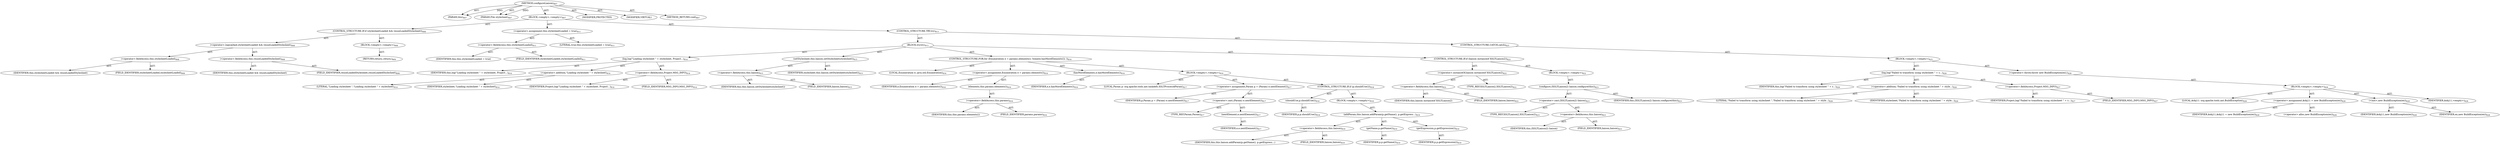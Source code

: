 digraph "configureLiaison" {  
"111669149738" [label = <(METHOD,configureLiaison)<SUB>807</SUB>> ]
"115964117015" [label = <(PARAM,this)<SUB>807</SUB>> ]
"115964117067" [label = <(PARAM,File stylesheet)<SUB>807</SUB>> ]
"25769803882" [label = <(BLOCK,&lt;empty&gt;,&lt;empty&gt;)<SUB>807</SUB>> ]
"47244640309" [label = <(CONTROL_STRUCTURE,IF,if (stylesheetLoaded &amp;&amp; reuseLoadedStylesheet))<SUB>808</SUB>> ]
"30064771516" [label = <(&lt;operator&gt;.logicalAnd,stylesheetLoaded &amp;&amp; reuseLoadedStylesheet)<SUB>808</SUB>> ]
"30064771517" [label = <(&lt;operator&gt;.fieldAccess,this.stylesheetLoaded)<SUB>808</SUB>> ]
"68719477093" [label = <(IDENTIFIER,this,stylesheetLoaded &amp;&amp; reuseLoadedStylesheet)> ]
"55834574973" [label = <(FIELD_IDENTIFIER,stylesheetLoaded,stylesheetLoaded)<SUB>808</SUB>> ]
"30064771518" [label = <(&lt;operator&gt;.fieldAccess,this.reuseLoadedStylesheet)<SUB>808</SUB>> ]
"68719477094" [label = <(IDENTIFIER,this,stylesheetLoaded &amp;&amp; reuseLoadedStylesheet)> ]
"55834574974" [label = <(FIELD_IDENTIFIER,reuseLoadedStylesheet,reuseLoadedStylesheet)<SUB>808</SUB>> ]
"25769803883" [label = <(BLOCK,&lt;empty&gt;,&lt;empty&gt;)<SUB>808</SUB>> ]
"146028888082" [label = <(RETURN,return;,return;)<SUB>809</SUB>> ]
"30064771519" [label = <(&lt;operator&gt;.assignment,this.stylesheetLoaded = true)<SUB>811</SUB>> ]
"30064771520" [label = <(&lt;operator&gt;.fieldAccess,this.stylesheetLoaded)<SUB>811</SUB>> ]
"68719477095" [label = <(IDENTIFIER,this,this.stylesheetLoaded = true)> ]
"55834574975" [label = <(FIELD_IDENTIFIER,stylesheetLoaded,stylesheetLoaded)<SUB>811</SUB>> ]
"90194313303" [label = <(LITERAL,true,this.stylesheetLoaded = true)<SUB>811</SUB>> ]
"47244640310" [label = <(CONTROL_STRUCTURE,TRY,try)<SUB>813</SUB>> ]
"25769803884" [label = <(BLOCK,try,try)<SUB>813</SUB>> ]
"30064771521" [label = <(log,log(&quot;Loading stylesheet &quot; + stylesheet, Project...)<SUB>814</SUB>> ]
"68719476791" [label = <(IDENTIFIER,this,log(&quot;Loading stylesheet &quot; + stylesheet, Project...)<SUB>814</SUB>> ]
"30064771522" [label = <(&lt;operator&gt;.addition,&quot;Loading stylesheet &quot; + stylesheet)<SUB>814</SUB>> ]
"90194313304" [label = <(LITERAL,&quot;Loading stylesheet &quot;,&quot;Loading stylesheet &quot; + stylesheet)<SUB>814</SUB>> ]
"68719477096" [label = <(IDENTIFIER,stylesheet,&quot;Loading stylesheet &quot; + stylesheet)<SUB>814</SUB>> ]
"30064771523" [label = <(&lt;operator&gt;.fieldAccess,Project.MSG_INFO)<SUB>814</SUB>> ]
"68719477097" [label = <(IDENTIFIER,Project,log(&quot;Loading stylesheet &quot; + stylesheet, Project...)<SUB>814</SUB>> ]
"55834574976" [label = <(FIELD_IDENTIFIER,MSG_INFO,MSG_INFO)<SUB>814</SUB>> ]
"30064771524" [label = <(setStylesheet,this.liaison.setStylesheet(stylesheet))<SUB>815</SUB>> ]
"30064771525" [label = <(&lt;operator&gt;.fieldAccess,this.liaison)<SUB>815</SUB>> ]
"68719477098" [label = <(IDENTIFIER,this,this.liaison.setStylesheet(stylesheet))> ]
"55834574977" [label = <(FIELD_IDENTIFIER,liaison,liaison)<SUB>815</SUB>> ]
"68719477099" [label = <(IDENTIFIER,stylesheet,this.liaison.setStylesheet(stylesheet))<SUB>815</SUB>> ]
"47244640311" [label = <(CONTROL_STRUCTURE,FOR,for (Enumeration e = params.elements(); Some(e.hasMoreElements()); ))<SUB>816</SUB>> ]
"94489280546" [label = <(LOCAL,Enumeration e: java.util.Enumeration)<SUB>816</SUB>> ]
"30064771526" [label = <(&lt;operator&gt;.assignment,Enumeration e = params.elements())<SUB>816</SUB>> ]
"68719477100" [label = <(IDENTIFIER,e,Enumeration e = params.elements())<SUB>816</SUB>> ]
"30064771527" [label = <(elements,this.params.elements())<SUB>816</SUB>> ]
"30064771528" [label = <(&lt;operator&gt;.fieldAccess,this.params)<SUB>816</SUB>> ]
"68719477101" [label = <(IDENTIFIER,this,this.params.elements())> ]
"55834574978" [label = <(FIELD_IDENTIFIER,params,params)<SUB>816</SUB>> ]
"30064771529" [label = <(hasMoreElements,e.hasMoreElements())<SUB>816</SUB>> ]
"68719477102" [label = <(IDENTIFIER,e,e.hasMoreElements())<SUB>816</SUB>> ]
"25769803885" [label = <(BLOCK,&lt;empty&gt;,&lt;empty&gt;)<SUB>816</SUB>> ]
"94489280547" [label = <(LOCAL,Param p: org.apache.tools.ant.taskdefs.XSLTProcess$Param)<SUB>817</SUB>> ]
"30064771530" [label = <(&lt;operator&gt;.assignment,Param p = (Param) e.nextElement())<SUB>817</SUB>> ]
"68719477103" [label = <(IDENTIFIER,p,Param p = (Param) e.nextElement())<SUB>817</SUB>> ]
"30064771531" [label = <(&lt;operator&gt;.cast,(Param) e.nextElement())<SUB>817</SUB>> ]
"180388626441" [label = <(TYPE_REF,Param,Param)<SUB>817</SUB>> ]
"30064771532" [label = <(nextElement,e.nextElement())<SUB>817</SUB>> ]
"68719477104" [label = <(IDENTIFIER,e,e.nextElement())<SUB>817</SUB>> ]
"47244640312" [label = <(CONTROL_STRUCTURE,IF,if (p.shouldUse()))<SUB>818</SUB>> ]
"30064771533" [label = <(shouldUse,p.shouldUse())<SUB>818</SUB>> ]
"68719477105" [label = <(IDENTIFIER,p,p.shouldUse())<SUB>818</SUB>> ]
"25769803886" [label = <(BLOCK,&lt;empty&gt;,&lt;empty&gt;)<SUB>818</SUB>> ]
"30064771534" [label = <(addParam,this.liaison.addParam(p.getName(), p.getExpress...)<SUB>819</SUB>> ]
"30064771535" [label = <(&lt;operator&gt;.fieldAccess,this.liaison)<SUB>819</SUB>> ]
"68719477106" [label = <(IDENTIFIER,this,this.liaison.addParam(p.getName(), p.getExpress...)> ]
"55834574979" [label = <(FIELD_IDENTIFIER,liaison,liaison)<SUB>819</SUB>> ]
"30064771536" [label = <(getName,p.getName())<SUB>819</SUB>> ]
"68719477107" [label = <(IDENTIFIER,p,p.getName())<SUB>819</SUB>> ]
"30064771537" [label = <(getExpression,p.getExpression())<SUB>819</SUB>> ]
"68719477108" [label = <(IDENTIFIER,p,p.getExpression())<SUB>819</SUB>> ]
"47244640313" [label = <(CONTROL_STRUCTURE,IF,if (liaison instanceof XSLTLiaison2))<SUB>822</SUB>> ]
"30064771538" [label = <(&lt;operator&gt;.instanceOf,liaison instanceof XSLTLiaison2)<SUB>822</SUB>> ]
"30064771539" [label = <(&lt;operator&gt;.fieldAccess,this.liaison)<SUB>822</SUB>> ]
"68719477109" [label = <(IDENTIFIER,this,liaison instanceof XSLTLiaison2)> ]
"55834574980" [label = <(FIELD_IDENTIFIER,liaison,liaison)<SUB>822</SUB>> ]
"180388626442" [label = <(TYPE_REF,XSLTLiaison2,XSLTLiaison2)<SUB>822</SUB>> ]
"25769803887" [label = <(BLOCK,&lt;empty&gt;,&lt;empty&gt;)<SUB>822</SUB>> ]
"30064771540" [label = <(configure,(XSLTLiaison2) liaison.configure(this))<SUB>823</SUB>> ]
"30064771541" [label = <(&lt;operator&gt;.cast,(XSLTLiaison2) liaison)<SUB>823</SUB>> ]
"180388626443" [label = <(TYPE_REF,XSLTLiaison2,XSLTLiaison2)<SUB>823</SUB>> ]
"30064771542" [label = <(&lt;operator&gt;.fieldAccess,this.liaison)<SUB>823</SUB>> ]
"68719477110" [label = <(IDENTIFIER,this,(XSLTLiaison2) liaison)> ]
"55834574981" [label = <(FIELD_IDENTIFIER,liaison,liaison)<SUB>823</SUB>> ]
"68719476792" [label = <(IDENTIFIER,this,(XSLTLiaison2) liaison.configure(this))<SUB>823</SUB>> ]
"47244640314" [label = <(CONTROL_STRUCTURE,CATCH,catch)<SUB>825</SUB>> ]
"25769803888" [label = <(BLOCK,&lt;empty&gt;,&lt;empty&gt;)<SUB>825</SUB>> ]
"30064771543" [label = <(log,log(&quot;Failed to transform using stylesheet &quot; + s...)<SUB>826</SUB>> ]
"68719476793" [label = <(IDENTIFIER,this,log(&quot;Failed to transform using stylesheet &quot; + s...)<SUB>826</SUB>> ]
"30064771544" [label = <(&lt;operator&gt;.addition,&quot;Failed to transform using stylesheet &quot; + style...)<SUB>826</SUB>> ]
"90194313305" [label = <(LITERAL,&quot;Failed to transform using stylesheet &quot;,&quot;Failed to transform using stylesheet &quot; + style...)<SUB>826</SUB>> ]
"68719477111" [label = <(IDENTIFIER,stylesheet,&quot;Failed to transform using stylesheet &quot; + style...)<SUB>826</SUB>> ]
"30064771545" [label = <(&lt;operator&gt;.fieldAccess,Project.MSG_INFO)<SUB>827</SUB>> ]
"68719477112" [label = <(IDENTIFIER,Project,log(&quot;Failed to transform using stylesheet &quot; + s...)<SUB>827</SUB>> ]
"55834574982" [label = <(FIELD_IDENTIFIER,MSG_INFO,MSG_INFO)<SUB>827</SUB>> ]
"30064771546" [label = <(&lt;operator&gt;.throw,throw new BuildException(ex);)<SUB>828</SUB>> ]
"25769803889" [label = <(BLOCK,&lt;empty&gt;,&lt;empty&gt;)<SUB>828</SUB>> ]
"94489280548" [label = <(LOCAL,$obj11: org.apache.tools.ant.BuildException)<SUB>828</SUB>> ]
"30064771547" [label = <(&lt;operator&gt;.assignment,$obj11 = new BuildException(ex))<SUB>828</SUB>> ]
"68719477113" [label = <(IDENTIFIER,$obj11,$obj11 = new BuildException(ex))<SUB>828</SUB>> ]
"30064771548" [label = <(&lt;operator&gt;.alloc,new BuildException(ex))<SUB>828</SUB>> ]
"30064771549" [label = <(&lt;init&gt;,new BuildException(ex))<SUB>828</SUB>> ]
"68719477114" [label = <(IDENTIFIER,$obj11,new BuildException(ex))<SUB>828</SUB>> ]
"68719477115" [label = <(IDENTIFIER,ex,new BuildException(ex))<SUB>828</SUB>> ]
"68719477116" [label = <(IDENTIFIER,$obj11,&lt;empty&gt;)<SUB>828</SUB>> ]
"133143986293" [label = <(MODIFIER,PROTECTED)> ]
"133143986294" [label = <(MODIFIER,VIRTUAL)> ]
"128849018922" [label = <(METHOD_RETURN,void)<SUB>807</SUB>> ]
  "111669149738" -> "115964117015"  [ label = "AST: "] 
  "111669149738" -> "115964117067"  [ label = "AST: "] 
  "111669149738" -> "25769803882"  [ label = "AST: "] 
  "111669149738" -> "133143986293"  [ label = "AST: "] 
  "111669149738" -> "133143986294"  [ label = "AST: "] 
  "111669149738" -> "128849018922"  [ label = "AST: "] 
  "25769803882" -> "47244640309"  [ label = "AST: "] 
  "25769803882" -> "30064771519"  [ label = "AST: "] 
  "25769803882" -> "47244640310"  [ label = "AST: "] 
  "47244640309" -> "30064771516"  [ label = "AST: "] 
  "47244640309" -> "25769803883"  [ label = "AST: "] 
  "30064771516" -> "30064771517"  [ label = "AST: "] 
  "30064771516" -> "30064771518"  [ label = "AST: "] 
  "30064771517" -> "68719477093"  [ label = "AST: "] 
  "30064771517" -> "55834574973"  [ label = "AST: "] 
  "30064771518" -> "68719477094"  [ label = "AST: "] 
  "30064771518" -> "55834574974"  [ label = "AST: "] 
  "25769803883" -> "146028888082"  [ label = "AST: "] 
  "30064771519" -> "30064771520"  [ label = "AST: "] 
  "30064771519" -> "90194313303"  [ label = "AST: "] 
  "30064771520" -> "68719477095"  [ label = "AST: "] 
  "30064771520" -> "55834574975"  [ label = "AST: "] 
  "47244640310" -> "25769803884"  [ label = "AST: "] 
  "47244640310" -> "47244640314"  [ label = "AST: "] 
  "25769803884" -> "30064771521"  [ label = "AST: "] 
  "25769803884" -> "30064771524"  [ label = "AST: "] 
  "25769803884" -> "47244640311"  [ label = "AST: "] 
  "25769803884" -> "47244640313"  [ label = "AST: "] 
  "30064771521" -> "68719476791"  [ label = "AST: "] 
  "30064771521" -> "30064771522"  [ label = "AST: "] 
  "30064771521" -> "30064771523"  [ label = "AST: "] 
  "30064771522" -> "90194313304"  [ label = "AST: "] 
  "30064771522" -> "68719477096"  [ label = "AST: "] 
  "30064771523" -> "68719477097"  [ label = "AST: "] 
  "30064771523" -> "55834574976"  [ label = "AST: "] 
  "30064771524" -> "30064771525"  [ label = "AST: "] 
  "30064771524" -> "68719477099"  [ label = "AST: "] 
  "30064771525" -> "68719477098"  [ label = "AST: "] 
  "30064771525" -> "55834574977"  [ label = "AST: "] 
  "47244640311" -> "94489280546"  [ label = "AST: "] 
  "47244640311" -> "30064771526"  [ label = "AST: "] 
  "47244640311" -> "30064771529"  [ label = "AST: "] 
  "47244640311" -> "25769803885"  [ label = "AST: "] 
  "30064771526" -> "68719477100"  [ label = "AST: "] 
  "30064771526" -> "30064771527"  [ label = "AST: "] 
  "30064771527" -> "30064771528"  [ label = "AST: "] 
  "30064771528" -> "68719477101"  [ label = "AST: "] 
  "30064771528" -> "55834574978"  [ label = "AST: "] 
  "30064771529" -> "68719477102"  [ label = "AST: "] 
  "25769803885" -> "94489280547"  [ label = "AST: "] 
  "25769803885" -> "30064771530"  [ label = "AST: "] 
  "25769803885" -> "47244640312"  [ label = "AST: "] 
  "30064771530" -> "68719477103"  [ label = "AST: "] 
  "30064771530" -> "30064771531"  [ label = "AST: "] 
  "30064771531" -> "180388626441"  [ label = "AST: "] 
  "30064771531" -> "30064771532"  [ label = "AST: "] 
  "30064771532" -> "68719477104"  [ label = "AST: "] 
  "47244640312" -> "30064771533"  [ label = "AST: "] 
  "47244640312" -> "25769803886"  [ label = "AST: "] 
  "30064771533" -> "68719477105"  [ label = "AST: "] 
  "25769803886" -> "30064771534"  [ label = "AST: "] 
  "30064771534" -> "30064771535"  [ label = "AST: "] 
  "30064771534" -> "30064771536"  [ label = "AST: "] 
  "30064771534" -> "30064771537"  [ label = "AST: "] 
  "30064771535" -> "68719477106"  [ label = "AST: "] 
  "30064771535" -> "55834574979"  [ label = "AST: "] 
  "30064771536" -> "68719477107"  [ label = "AST: "] 
  "30064771537" -> "68719477108"  [ label = "AST: "] 
  "47244640313" -> "30064771538"  [ label = "AST: "] 
  "47244640313" -> "25769803887"  [ label = "AST: "] 
  "30064771538" -> "30064771539"  [ label = "AST: "] 
  "30064771538" -> "180388626442"  [ label = "AST: "] 
  "30064771539" -> "68719477109"  [ label = "AST: "] 
  "30064771539" -> "55834574980"  [ label = "AST: "] 
  "25769803887" -> "30064771540"  [ label = "AST: "] 
  "30064771540" -> "30064771541"  [ label = "AST: "] 
  "30064771540" -> "68719476792"  [ label = "AST: "] 
  "30064771541" -> "180388626443"  [ label = "AST: "] 
  "30064771541" -> "30064771542"  [ label = "AST: "] 
  "30064771542" -> "68719477110"  [ label = "AST: "] 
  "30064771542" -> "55834574981"  [ label = "AST: "] 
  "47244640314" -> "25769803888"  [ label = "AST: "] 
  "25769803888" -> "30064771543"  [ label = "AST: "] 
  "25769803888" -> "30064771546"  [ label = "AST: "] 
  "30064771543" -> "68719476793"  [ label = "AST: "] 
  "30064771543" -> "30064771544"  [ label = "AST: "] 
  "30064771543" -> "30064771545"  [ label = "AST: "] 
  "30064771544" -> "90194313305"  [ label = "AST: "] 
  "30064771544" -> "68719477111"  [ label = "AST: "] 
  "30064771545" -> "68719477112"  [ label = "AST: "] 
  "30064771545" -> "55834574982"  [ label = "AST: "] 
  "30064771546" -> "25769803889"  [ label = "AST: "] 
  "25769803889" -> "94489280548"  [ label = "AST: "] 
  "25769803889" -> "30064771547"  [ label = "AST: "] 
  "25769803889" -> "30064771549"  [ label = "AST: "] 
  "25769803889" -> "68719477116"  [ label = "AST: "] 
  "30064771547" -> "68719477113"  [ label = "AST: "] 
  "30064771547" -> "30064771548"  [ label = "AST: "] 
  "30064771549" -> "68719477114"  [ label = "AST: "] 
  "30064771549" -> "68719477115"  [ label = "AST: "] 
  "111669149738" -> "115964117015"  [ label = "DDG: "] 
  "111669149738" -> "115964117067"  [ label = "DDG: "] 
}
